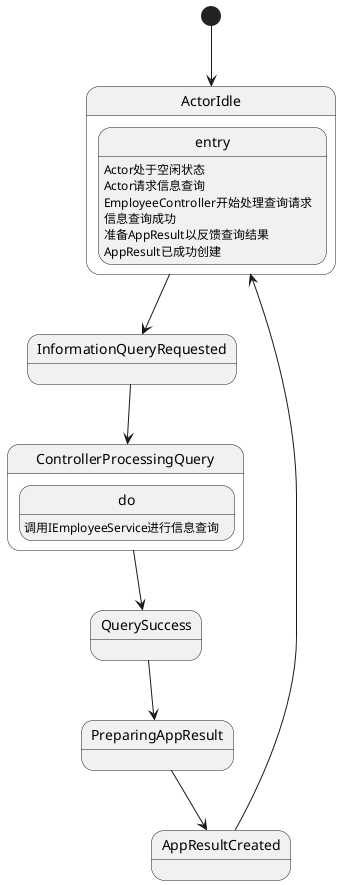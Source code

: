 @startuml
[*] --> ActorIdle

state ActorIdle {
    entry: Actor处于空闲状态
}

ActorIdle --> InformationQueryRequested

state InformationQueryRequested {
    entry: Actor请求信息查询
}

InformationQueryRequested --> ControllerProcessingQuery

state ControllerProcessingQuery {
    entry: EmployeeController开始处理查询请求
    do: 调用IEmployeeService进行信息查询
}

ControllerProcessingQuery --> QuerySuccess

state QuerySuccess {
    entry: 信息查询成功
}

QuerySuccess --> PreparingAppResult

state PreparingAppResult {
    entry: 准备AppResult以反馈查询结果
}

PreparingAppResult --> AppResultCreated

state AppResultCreated {
    entry: AppResult已成功创建
}

AppResultCreated --> ActorIdle
@enduml
